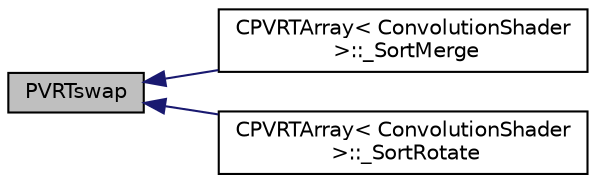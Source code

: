 digraph "PVRTswap"
{
  edge [fontname="Helvetica",fontsize="10",labelfontname="Helvetica",labelfontsize="10"];
  node [fontname="Helvetica",fontsize="10",shape=record];
  rankdir="LR";
  Node1 [label="PVRTswap",height=0.2,width=0.4,color="black", fillcolor="grey75", style="filled", fontcolor="black"];
  Node1 -> Node2 [dir="back",color="midnightblue",fontsize="10",style="solid",fontname="Helvetica"];
  Node2 [label="CPVRTArray\< ConvolutionShader\l \>::_SortMerge",height=0.2,width=0.4,color="black", fillcolor="white", style="filled",URL="$class_c_p_v_r_t_array.html#a948f329ea4ea544a65f4e2fac59bfef1",tooltip="Internal sort algorithm - in-place merge method. "];
  Node1 -> Node3 [dir="back",color="midnightblue",fontsize="10",style="solid",fontname="Helvetica"];
  Node3 [label="CPVRTArray\< ConvolutionShader\l \>::_SortRotate",height=0.2,width=0.4,color="black", fillcolor="white", style="filled",URL="$class_c_p_v_r_t_array.html#a912ef97c8e43ea5b24882b6f458fd873",tooltip="Internal sort algorithm - rotates the contents of the array such that the middle becomes the first el..."];
}
